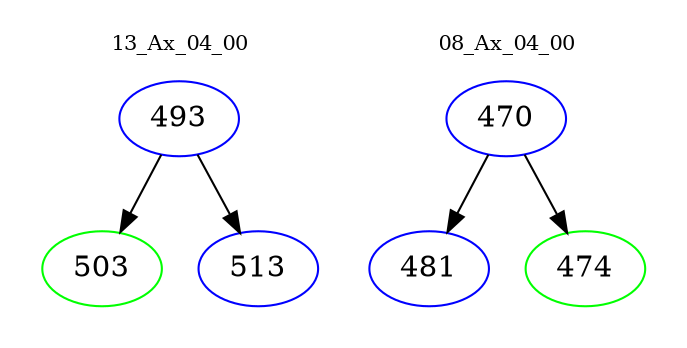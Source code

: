 digraph{
subgraph cluster_0 {
color = white
label = "13_Ax_04_00";
fontsize=10;
T0_493 [label="493", color="blue"]
T0_493 -> T0_503 [color="black"]
T0_503 [label="503", color="green"]
T0_493 -> T0_513 [color="black"]
T0_513 [label="513", color="blue"]
}
subgraph cluster_1 {
color = white
label = "08_Ax_04_00";
fontsize=10;
T1_470 [label="470", color="blue"]
T1_470 -> T1_481 [color="black"]
T1_481 [label="481", color="blue"]
T1_470 -> T1_474 [color="black"]
T1_474 [label="474", color="green"]
}
}
